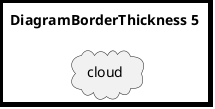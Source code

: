 @startuml
'!include ../../../plantuml-styles/plantuml-ae-skinparam-ex.iuml

skinparam DiagramBorderThickness 5

title DiagramBorderThickness 5

cloud cloud

@enduml